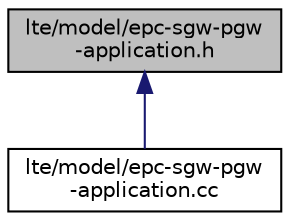 digraph "lte/model/epc-sgw-pgw-application.h"
{
  edge [fontname="Helvetica",fontsize="10",labelfontname="Helvetica",labelfontsize="10"];
  node [fontname="Helvetica",fontsize="10",shape=record];
  Node1 [label="lte/model/epc-sgw-pgw\l-application.h",height=0.2,width=0.4,color="black", fillcolor="grey75", style="filled", fontcolor="black"];
  Node1 -> Node2 [dir="back",color="midnightblue",fontsize="10",style="solid"];
  Node2 [label="lte/model/epc-sgw-pgw\l-application.cc",height=0.2,width=0.4,color="black", fillcolor="white", style="filled",URL="$d7/d6a/epc-sgw-pgw-application_8cc.html"];
}
